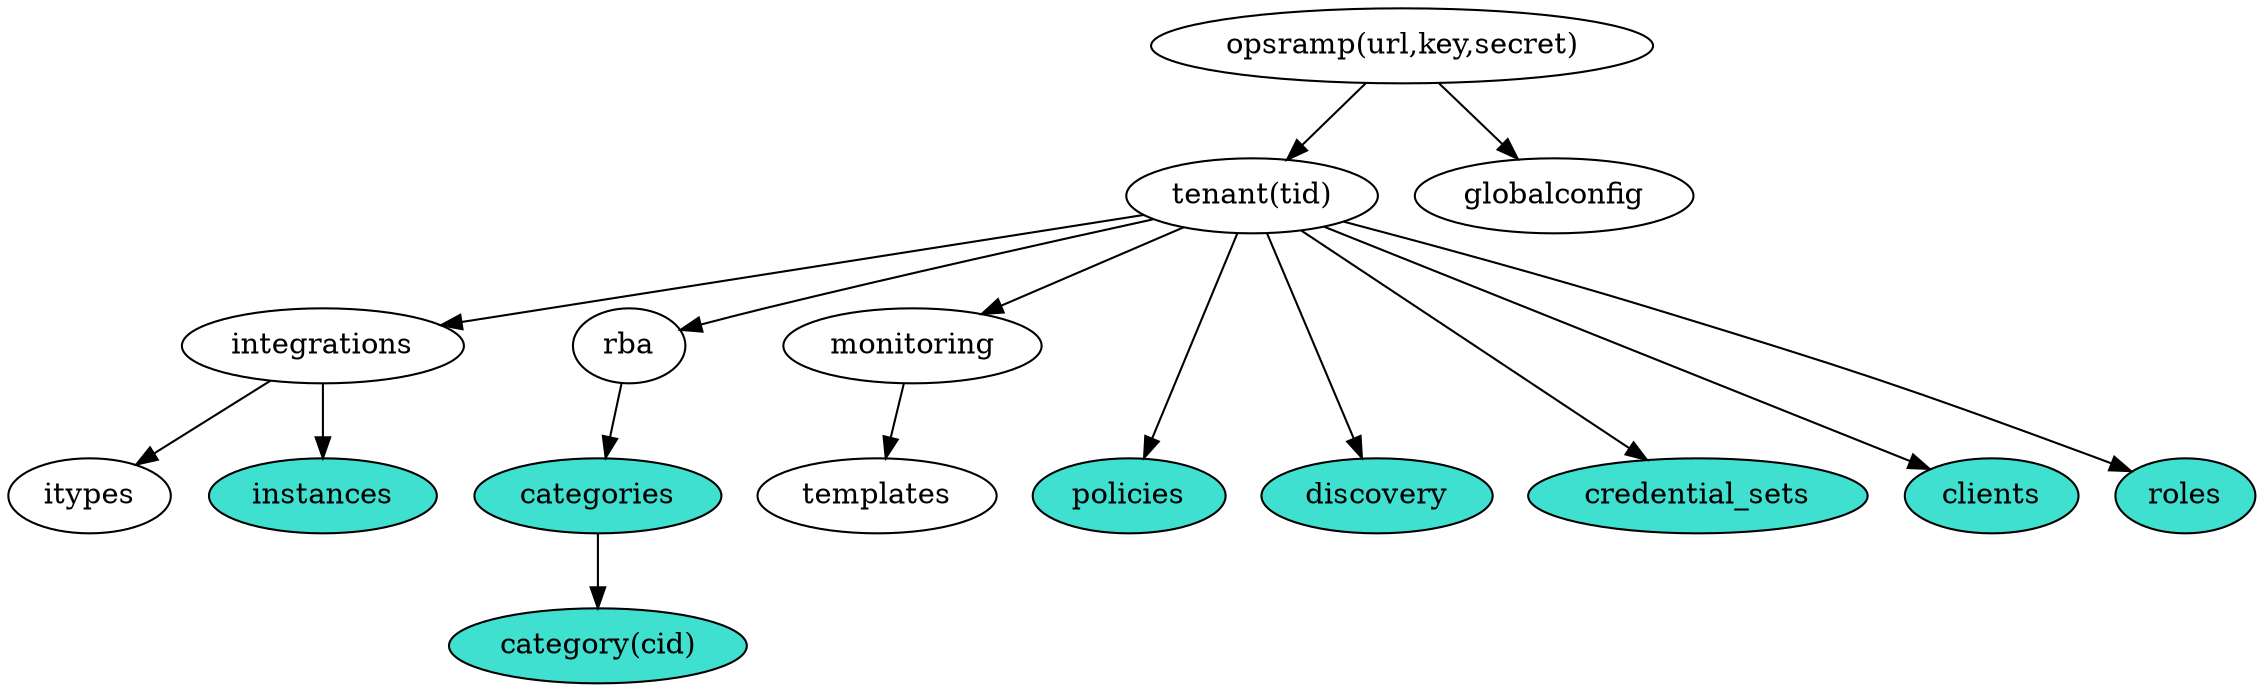 # classes.dot
# An input file for graphviz that produces a diagram of the relationship
# between the various classes in the python-opsramp language binding.
#
# (c) Copyright 2019 Hewlett Packard Enterprise Development LP
#
# Licensed under the Apache License, Version 2.0 (the "License");
# you may not use this file except in compliance with the License.
# You may obtain a copy of the License at
#
#     http://www.apache.org/licenses/LICENSE-2.0
#
# Unless required by applicable law or agreed to in writing, software
# distributed under the License is distributed on an "AS IS" BASIS,
# WITHOUT WARRANTIES OR CONDITIONS OF ANY KIND, either express or implied.
# See the License for the specific language governing permissions and
# limitations under the License.
#
digraph {
  opsramp -> { tenant globalconfig }
  tenant -> { integrations rba monitoring policies discovery credential_sets clients roles }
  rba -> categories
  categories -> category
  monitoring -> templates
  integrations -> { itypes instances }
  { rank=same categories templates clients policies itypes instances discovery credential_sets roles }

  opsramp [label="opsramp(url,key,secret)"]
  tenant [label="tenant(tid)"]
  category [label="category(cid)" style="filled" fillcolor="turquoise"]
  instances [style="filled" fillcolor="turquoise"]
  categories [style="filled" fillcolor="turquoise"]
  policies [style="filled" fillcolor="turquoise"]
  clients [style="filled" fillcolor="turquoise"]
  discovery [style="filled" fillcolor="turquoise"]
  credential_sets [style="filled" fillcolor="turquoise"]
  roles [style="filled" fillcolor="turquoise"]
}
